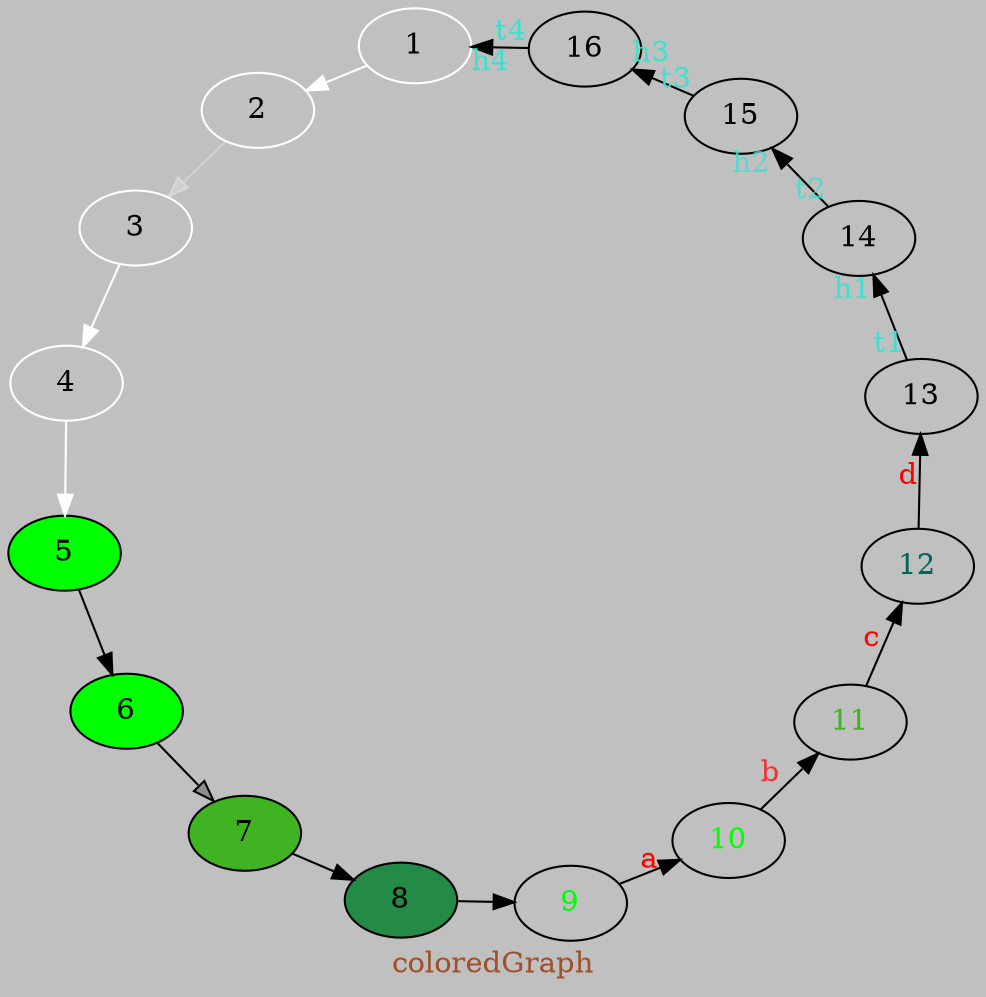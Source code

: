 /*******************************************************************************
 * Copyright (c) 2016 itemis AG and others.
 *
 * All rights reserved. This program and the accompanying materials
 * are made available under the terms of the Eclipse Public License v1.0
 * which accompanies this distribution, and is available at
 * http://www.eclipse.org/legal/epl-v10.html
 *
 * Contributors:
 *       Tamas Miklossy  (itemis AG) - Initial text
 *******************************************************************************/

/*
 * The Colored directed graph represents the dot color attributes (bgcolor, color, fillcolor,
 * fontcolor, labelfontcolor) given in different color formats (RBG, RGBA, HSV, String).
 */
digraph Colored{
    label = coloredGraph
    layout=neato

    bgcolor = "gray"                              // gray_RGB
    fontcolor = ".051 .718 .627"                  // sienna_HSV

    1[color="#ffffff"]                            // white_RGB
    2[color="#ffffffff"]                          // white_RGBA
    3[color="0.000, 0.000, 1.000"]                // white_HSV
    4[color="/svg/white"]                         // white_String with color scheme

    5[style=filled fillcolor="#00ff00"  ]         // green_RGB
    6[style=filled fillcolor="#00ff00ff"]         // green_RGBA
    7[style=filled fillcolor="0.3 .8 .7"]         // green_HSV
    8[style=filled fillcolor="/bugn9/7" ]         // green_String with color scheme

    9[fontcolor="#00ff00"     ]                   // green_RGB
    10[fontcolor="#00ff00ff"  ]                   // green_RGBA
    11[fontcolor="0.3, .8, .7"]                   // green_HSV
    12[fontcolor="/brbg11/10" ]                   // green_String with color scheme


    1->2[color="#ffffff"          ]               // white_RGB
    2->3[color="#ffffff42"        ]               // white_RGBA
    3->4[color="0.000 0.000 1.000"]               // white_HSV
    4->5[color=white              ]               // white_String

    5->6[fillcolor="#000000"          ]           // black_RGB
    6->7[fillcolor="#00000042"        ]           // black_RGBA
    7->8[fillcolor="0.000 0.000 0.000"]           // black_HSV
    8->9[fillcolor=black              ]           // black_String

     9->10[label=a fontcolor="#ff0000"          ] // red_RGB
    10->11[label=b fontcolor="#ff0000bb"        ] // red_RGBA
    11->12[label=c fontcolor="0.000 1.000 1.000"] // red_HSV
    12->13[label=d fontcolor="red"              ] // red_String

    13->14[headlabel=h1 taillabel=t1 labelfontcolor="#40e0d0"          ] // turquoise_RGB
    14->15[headlabel=h2 taillabel=t2 labelfontcolor="#40e0d0cc"        ] // turquoise_RGBA
    15->16[headlabel=h3 taillabel=t3 labelfontcolor="0.482 0.714 0.878"] // turquoise_HSV
    16-> 1[headlabel=h4 taillabel=t4 labelfontcolor="turquoise"        ] // turquoise_String
}
